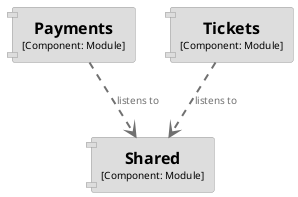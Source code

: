 @startuml
set separator none

top to bottom direction

skinparam {
  arrowFontSize 10
  defaultTextAlignment center
  wrapWidth 200
  maxMessageSize 100
  componentStyle uml1
}

hide stereotype

skinparam component<<ItineraryApplication.ItineraryApplication.Payments>> {
  BackgroundColor #dddddd
  FontColor #000000
  BorderColor #9a9a9a
  shadowing false
}
skinparam component<<ItineraryApplication.ItineraryApplication.Shared>> {
  BackgroundColor #dddddd
  FontColor #000000
  BorderColor #9a9a9a
  shadowing false
}
skinparam component<<ItineraryApplication.ItineraryApplication.Tickets>> {
  BackgroundColor #dddddd
  FontColor #000000
  BorderColor #9a9a9a
  shadowing false
}
skinparam rectangle<<ItineraryApplication.ItineraryApplication>> {
  BorderColor #9a9a9a
  FontColor #9a9a9a
  shadowing false
}

component "==Shared\n<size:10>[Component: Module]</size>" <<ItineraryApplication.ItineraryApplication.Shared>> as ItineraryApplication.ItineraryApplication.Shared
component "==Payments\n<size:10>[Component: Module]</size>" <<ItineraryApplication.ItineraryApplication.Payments>> as ItineraryApplication.ItineraryApplication.Payments
component "==Tickets\n<size:10>[Component: Module]</size>" <<ItineraryApplication.ItineraryApplication.Tickets>> as ItineraryApplication.ItineraryApplication.Tickets
ItineraryApplication.ItineraryApplication.Tickets .[#707070,thickness=2].> ItineraryApplication.ItineraryApplication.Shared : "<color:#707070>listens to"
ItineraryApplication.ItineraryApplication.Payments .[#707070,thickness=2].> ItineraryApplication.ItineraryApplication.Shared : "<color:#707070>listens to"
@enduml